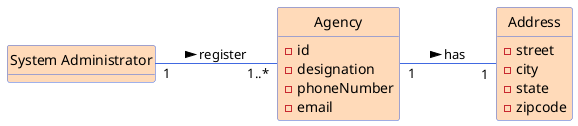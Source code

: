 @startuml
'skinparam monochrome true
skinparam packageStyle rectangle
skinparam shadowing false
'skinparam linetype ortho
left to right direction
'skinparam classAttributeIconSize 0
hide circle
hide methods
'---------File styling---------
skinparam class {
    BackgroundColor PeachPuff
    ArrowColor RoyalBlue
    BorderColor RoyalBlue
}
'------------|Actors|----------------
class "System Administrator" as SA{

}
class Agency{
    - id 
    - designation
    - phoneNumber
    - email
}
class Address{
    -street 
    -city 
    -state 
    -zipcode
}


'-------------------connections------------------
SA "1" -- "1..*" Agency : register >

Agency "1" -- "1" Address : has >
'--------------------heritage--------------------



@enduml